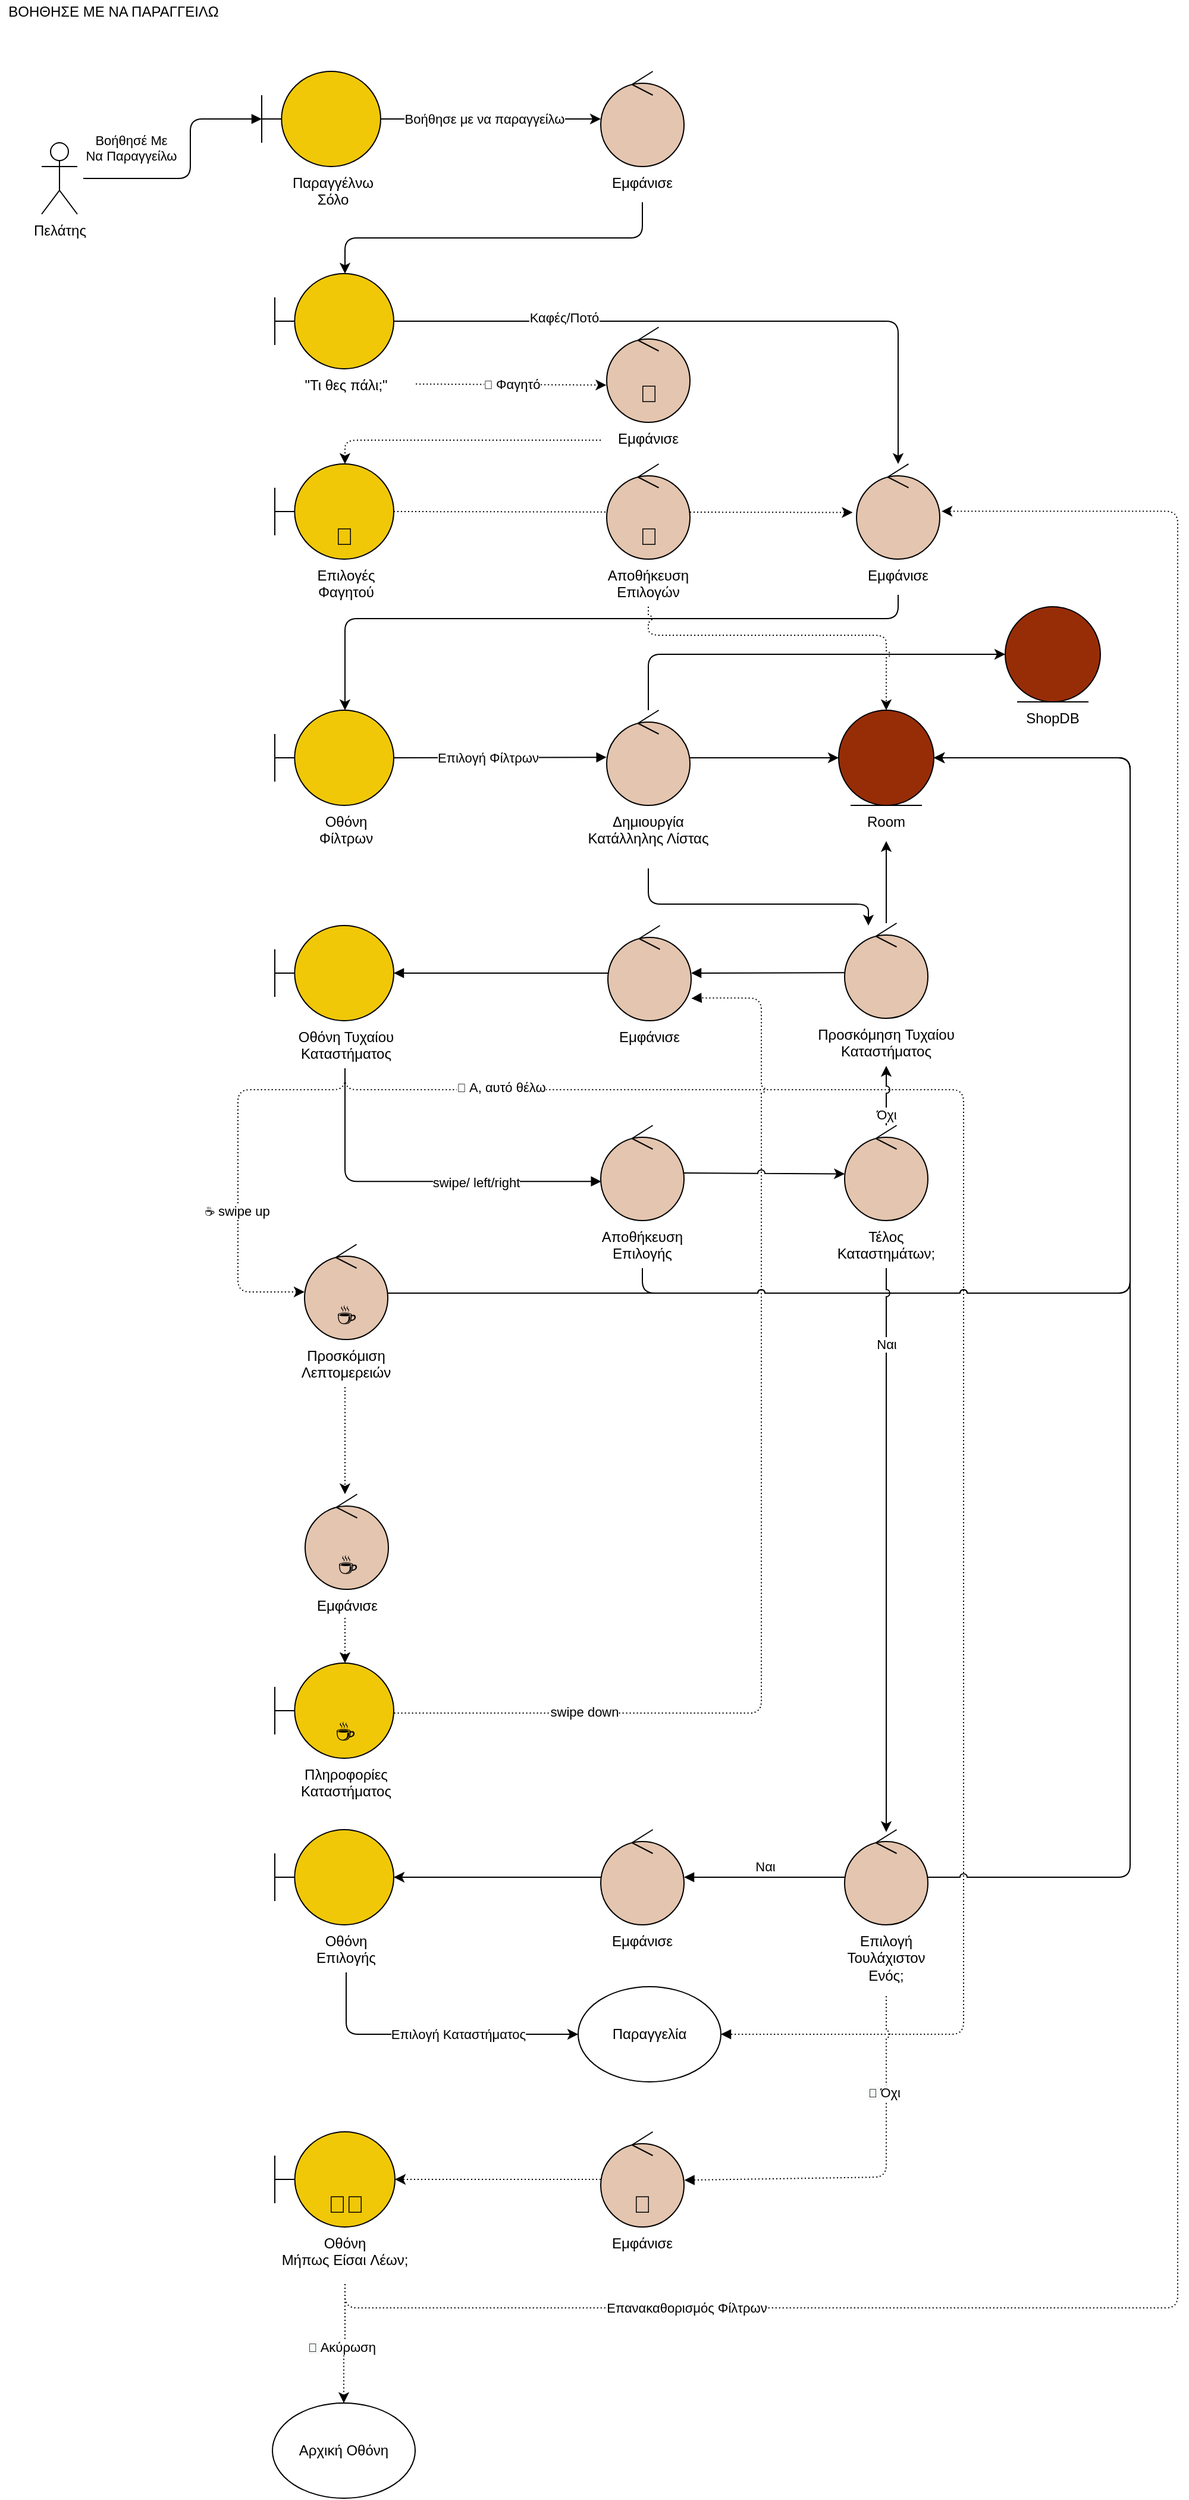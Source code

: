 <mxfile version="18.0.6" type="device"><diagram id="_NEF_zK0TXl3RWh3A6Ux" name="Page-1"><mxGraphModel dx="1175" dy="840" grid="1" gridSize="10" guides="1" tooltips="1" connect="1" arrows="1" fold="1" page="1" pageScale="1" pageWidth="850" pageHeight="1100" math="0" shadow="0"><root><mxCell id="0"/><mxCell id="1" parent="0"/><mxCell id="Lf7wM1ZkM_XLtzdAGIcc-1" style="edgeStyle=orthogonalEdgeStyle;rounded=1;orthogonalLoop=1;jettySize=auto;html=1;fillColor=#0050ef;strokeColor=#000000;jumpStyle=arc;fontColor=#000000;labelBackgroundColor=none;align=center;endArrow=block;endFill=1;dashed=1;dashPattern=1 2;entryX=1;entryY=0.5;entryDx=0;entryDy=0;" parent="1" source="Lf7wM1ZkM_XLtzdAGIcc-70" target="2eH9xFEFp1W0s7unApMl-45" edge="1"><mxGeometry relative="1" as="geometry"><Array as="points"><mxPoint x="330" y="956"/><mxPoint x="850" y="956"/><mxPoint x="850" y="1750"/></Array><mxPoint x="614.893" y="1746.043" as="targetPoint"/></mxGeometry></mxCell><mxCell id="2eH9xFEFp1W0s7unApMl-32" value="&lt;span style=&quot;font-size: 10px;&quot;&gt;🥩&amp;nbsp;&lt;/span&gt;Α, αυτό θέλω" style="edgeLabel;html=1;align=center;verticalAlign=middle;resizable=0;points=[];labelBackgroundColor=default;" parent="Lf7wM1ZkM_XLtzdAGIcc-1" vertex="1" connectable="0"><mxGeometry x="-0.806" y="-2" relative="1" as="geometry"><mxPoint y="-4" as="offset"/></mxGeometry></mxCell><mxCell id="Lf7wM1ZkM_XLtzdAGIcc-2" value="" style="html=1;verticalAlign=bottom;endArrow=block;rounded=1;entryX=1.004;entryY=0.508;entryDx=0;entryDy=0;entryPerimeter=0;fillColor=#fa6800;strokeColor=#000000;jumpStyle=arc;dashed=1;dashPattern=1 2;fontColor=#000000;labelBackgroundColor=none;align=center;" parent="1" source="Lf7wM1ZkM_XLtzdAGIcc-77" target="Lf7wM1ZkM_XLtzdAGIcc-53" edge="1"><mxGeometry x="0.506" width="80" relative="1" as="geometry"><mxPoint x="400" y="1786.0" as="sourcePoint"/><mxPoint x="590" y="1796.0" as="targetPoint"/><Array as="points"><mxPoint x="785" y="1870"/></Array><mxPoint as="offset"/></mxGeometry></mxCell><mxCell id="2eH9xFEFp1W0s7unApMl-65" value="&lt;span style=&quot;font-size: 10px; background-color: rgb(248, 249, 250);&quot;&gt;🍣&amp;nbsp;&lt;/span&gt;Όχι" style="edgeLabel;html=1;align=center;verticalAlign=middle;resizable=0;points=[];" parent="Lf7wM1ZkM_XLtzdAGIcc-2" vertex="1" connectable="0"><mxGeometry x="-0.499" y="-2" relative="1" as="geometry"><mxPoint as="offset"/></mxGeometry></mxCell><mxCell id="Lf7wM1ZkM_XLtzdAGIcc-3" value="Πελάτης" style="shape=umlActor;verticalLabelPosition=bottom;verticalAlign=top;html=1;fontColor=#000000;labelBackgroundColor=none;align=center;" parent="1" vertex="1"><mxGeometry x="75" y="160" width="30" height="60" as="geometry"/></mxCell><mxCell id="Lf7wM1ZkM_XLtzdAGIcc-4" style="edgeStyle=orthogonalEdgeStyle;rounded=1;orthogonalLoop=1;jettySize=auto;html=1;jumpStyle=arc;fontColor=#000000;labelBackgroundColor=none;align=center;" parent="1" source="Lf7wM1ZkM_XLtzdAGIcc-5" target="Lf7wM1ZkM_XLtzdAGIcc-37" edge="1"><mxGeometry relative="1" as="geometry"/></mxCell><mxCell id="Lf7wM1ZkM_XLtzdAGIcc-111" value="Βοήθησε με να παραγγείλω" style="edgeLabel;html=1;align=center;verticalAlign=middle;resizable=0;points=[];" parent="Lf7wM1ZkM_XLtzdAGIcc-4" vertex="1" connectable="0"><mxGeometry x="-0.237" relative="1" as="geometry"><mxPoint x="16" as="offset"/></mxGeometry></mxCell><mxCell id="Lf7wM1ZkM_XLtzdAGIcc-5" value="" style="shape=umlBoundary;whiteSpace=wrap;html=1;fillColor=#F0C808;strokeColor=#000000;fontColor=#000000;labelBackgroundColor=none;align=center;" parent="1" vertex="1"><mxGeometry x="260" y="100" width="100" height="80" as="geometry"/></mxCell><mxCell id="Lf7wM1ZkM_XLtzdAGIcc-6" value="Βοήθησέ Με &lt;br&gt;Να Παραγγείλω" style="html=1;verticalAlign=bottom;endArrow=block;rounded=1;jumpStyle=arc;fontColor=#000000;labelBackgroundColor=none;align=center;" parent="1" target="Lf7wM1ZkM_XLtzdAGIcc-5" edge="1"><mxGeometry x="-0.6" y="10" width="80" relative="1" as="geometry"><mxPoint x="110" y="190" as="sourcePoint"/><mxPoint x="190" y="139.5" as="targetPoint"/><Array as="points"><mxPoint x="200" y="190"/><mxPoint x="200" y="140"/></Array><mxPoint as="offset"/></mxGeometry></mxCell><mxCell id="Lf7wM1ZkM_XLtzdAGIcc-7" style="edgeStyle=orthogonalEdgeStyle;rounded=1;orthogonalLoop=1;jettySize=auto;html=1;jumpStyle=arc;fontColor=#000000;labelBackgroundColor=none;align=center;" parent="1" source="Lf7wM1ZkM_XLtzdAGIcc-9" target="Lf7wM1ZkM_XLtzdAGIcc-34" edge="1"><mxGeometry relative="1" as="geometry"><Array as="points"><mxPoint x="795" y="310"/></Array></mxGeometry></mxCell><mxCell id="2eH9xFEFp1W0s7unApMl-1" value="Καφές/Ποτό" style="edgeLabel;html=1;align=center;verticalAlign=middle;resizable=0;points=[];" parent="Lf7wM1ZkM_XLtzdAGIcc-7" vertex="1" connectable="0"><mxGeometry x="-0.474" y="3" relative="1" as="geometry"><mxPoint as="offset"/></mxGeometry></mxCell><mxCell id="Lf7wM1ZkM_XLtzdAGIcc-8" style="edgeStyle=orthogonalEdgeStyle;rounded=1;orthogonalLoop=1;jettySize=auto;html=1;fillColor=#008a00;strokeColor=#000000;jumpStyle=arc;dashed=1;dashPattern=1 2;fontColor=#000000;labelBackgroundColor=none;align=center;entryX=-0.004;entryY=0.609;entryDx=0;entryDy=0;entryPerimeter=0;exitX=1.005;exitY=0.32;exitDx=0;exitDy=0;exitPerimeter=0;" parent="1" source="Lf7wM1ZkM_XLtzdAGIcc-63" target="Lf7wM1ZkM_XLtzdAGIcc-29" edge="1"><mxGeometry relative="1" as="geometry"><Array as="points"><mxPoint x="420" y="363"/></Array><mxPoint x="420" y="363" as="sourcePoint"/></mxGeometry></mxCell><mxCell id="2eH9xFEFp1W0s7unApMl-4" value="&lt;span style=&quot;font-size: 10px;&quot;&gt;🌮&amp;nbsp;&lt;/span&gt;Φαγητό" style="edgeLabel;html=1;align=center;verticalAlign=middle;resizable=0;points=[];labelBackgroundColor=default;" parent="Lf7wM1ZkM_XLtzdAGIcc-8" vertex="1" connectable="0"><mxGeometry x="-0.171" y="1" relative="1" as="geometry"><mxPoint x="14" y="1" as="offset"/></mxGeometry></mxCell><mxCell id="Lf7wM1ZkM_XLtzdAGIcc-9" value="" style="shape=umlBoundary;whiteSpace=wrap;html=1;fillColor=#F0C808;strokeColor=#000000;fontColor=#000000;labelBackgroundColor=none;align=center;" parent="1" vertex="1"><mxGeometry x="271" y="270" width="100" height="80" as="geometry"/></mxCell><mxCell id="Lf7wM1ZkM_XLtzdAGIcc-12" style="edgeStyle=orthogonalEdgeStyle;rounded=1;orthogonalLoop=1;jettySize=auto;html=1;jumpStyle=arc;fontColor=#000000;labelBackgroundColor=none;align=center;endArrow=block;endFill=1;entryX=-0.002;entryY=0.495;entryDx=0;entryDy=0;entryPerimeter=0;" parent="1" source="Lf7wM1ZkM_XLtzdAGIcc-13" target="2eH9xFEFp1W0s7unApMl-11" edge="1"><mxGeometry relative="1" as="geometry"/></mxCell><mxCell id="2eH9xFEFp1W0s7unApMl-7" value="Επιλογή Φίλτρων" style="edgeLabel;html=1;align=center;verticalAlign=middle;resizable=0;points=[];" parent="Lf7wM1ZkM_XLtzdAGIcc-12" vertex="1" connectable="0"><mxGeometry x="-0.278" relative="1" as="geometry"><mxPoint x="14" as="offset"/></mxGeometry></mxCell><mxCell id="Lf7wM1ZkM_XLtzdAGIcc-13" value="" style="shape=umlBoundary;whiteSpace=wrap;html=1;fillColor=#F0C808;strokeColor=#000000;fontColor=#000000;labelBackgroundColor=none;align=center;" parent="1" vertex="1"><mxGeometry x="271" y="637" width="100" height="80" as="geometry"/></mxCell><mxCell id="Lf7wM1ZkM_XLtzdAGIcc-15" value="" style="edgeStyle=orthogonalEdgeStyle;rounded=1;orthogonalLoop=1;jettySize=auto;html=1;fillColor=#a20025;strokeColor=#000000;jumpStyle=arc;fontColor=#000000;labelBackgroundColor=none;align=center;dashed=1;dashPattern=1 2;" parent="1" source="Lf7wM1ZkM_XLtzdAGIcc-70" target="Lf7wM1ZkM_XLtzdAGIcc-103" edge="1"><mxGeometry relative="1" as="geometry"><Array as="points"><mxPoint x="330" y="956"/><mxPoint x="240" y="956"/><mxPoint x="240" y="1126"/></Array><mxPoint x="321" y="1106" as="targetPoint"/></mxGeometry></mxCell><mxCell id="2eH9xFEFp1W0s7unApMl-33" value="&lt;span style=&quot;font-size: 10px;&quot;&gt;☕️&amp;nbsp;&lt;/span&gt;swipe up" style="edgeLabel;html=1;align=center;verticalAlign=middle;resizable=0;points=[];labelBackgroundColor=default;" parent="Lf7wM1ZkM_XLtzdAGIcc-15" vertex="1" connectable="0"><mxGeometry x="0.254" y="-1" relative="1" as="geometry"><mxPoint as="offset"/></mxGeometry></mxCell><mxCell id="Lf7wM1ZkM_XLtzdAGIcc-16" style="edgeStyle=orthogonalEdgeStyle;rounded=1;orthogonalLoop=1;jettySize=auto;html=1;jumpStyle=arc;fontColor=#000000;labelBackgroundColor=none;align=center;endArrow=block;endFill=1;entryX=0.005;entryY=0.589;entryDx=0;entryDy=0;entryPerimeter=0;" parent="1" source="Lf7wM1ZkM_XLtzdAGIcc-70" target="2eH9xFEFp1W0s7unApMl-25" edge="1"><mxGeometry relative="1" as="geometry"><mxPoint x="536.0" y="1032.97" as="targetPoint"/><Array as="points"><mxPoint x="330" y="1033"/></Array></mxGeometry></mxCell><mxCell id="2eH9xFEFp1W0s7unApMl-23" value="swipe/ left/right" style="edgeLabel;html=1;align=center;verticalAlign=middle;resizable=0;points=[];" parent="Lf7wM1ZkM_XLtzdAGIcc-16" vertex="1" connectable="0"><mxGeometry x="-0.378" y="-1" relative="1" as="geometry"><mxPoint x="108" as="offset"/></mxGeometry></mxCell><mxCell id="Lf7wM1ZkM_XLtzdAGIcc-17" value="" style="shape=umlBoundary;whiteSpace=wrap;html=1;fillColor=#F0C808;strokeColor=#000000;fontColor=#000000;labelBackgroundColor=none;align=center;" parent="1" vertex="1"><mxGeometry x="271" y="818" width="100" height="80" as="geometry"/></mxCell><mxCell id="Lf7wM1ZkM_XLtzdAGIcc-18" style="edgeStyle=orthogonalEdgeStyle;rounded=1;orthogonalLoop=1;jettySize=auto;html=1;jumpStyle=arc;fontColor=#000000;labelBackgroundColor=none;align=center;endArrow=block;endFill=1;" parent="1" source="Lf7wM1ZkM_XLtzdAGIcc-19" target="Lf7wM1ZkM_XLtzdAGIcc-17" edge="1"><mxGeometry relative="1" as="geometry"/></mxCell><mxCell id="Lf7wM1ZkM_XLtzdAGIcc-20" style="edgeStyle=orthogonalEdgeStyle;rounded=1;orthogonalLoop=1;jettySize=auto;html=1;jumpStyle=arc;fontColor=#000000;labelBackgroundColor=none;align=center;exitX=-0.003;exitY=0.521;exitDx=0;exitDy=0;endArrow=block;endFill=1;exitPerimeter=0;" parent="1" source="Lf7wM1ZkM_XLtzdAGIcc-22" target="Lf7wM1ZkM_XLtzdAGIcc-19" edge="1"><mxGeometry relative="1" as="geometry"/></mxCell><mxCell id="2eH9xFEFp1W0s7unApMl-2" style="edgeStyle=orthogonalEdgeStyle;rounded=0;orthogonalLoop=1;jettySize=auto;html=1;entryX=0.5;entryY=1;entryDx=0;entryDy=0;" parent="1" source="Lf7wM1ZkM_XLtzdAGIcc-22" target="2eH9xFEFp1W0s7unApMl-18" edge="1"><mxGeometry relative="1" as="geometry"/></mxCell><mxCell id="Lf7wM1ZkM_XLtzdAGIcc-25" style="edgeStyle=orthogonalEdgeStyle;rounded=1;orthogonalLoop=1;jettySize=auto;html=1;fillColor=#a20025;strokeColor=#000000;jumpStyle=arc;fontColor=#000000;labelBackgroundColor=none;align=center;exitX=1.003;exitY=0.525;exitDx=0;exitDy=0;exitPerimeter=0;endArrow=block;endFill=1;dashed=1;dashPattern=1 2;entryX=1.003;entryY=0.766;entryDx=0;entryDy=0;entryPerimeter=0;" parent="1" source="Lf7wM1ZkM_XLtzdAGIcc-26" target="Lf7wM1ZkM_XLtzdAGIcc-19" edge="1"><mxGeometry relative="1" as="geometry"><mxPoint x="620" y="724" as="targetPoint"/><Array as="points"><mxPoint x="680" y="1480"/><mxPoint x="680" y="879"/><mxPoint x="626" y="879"/></Array></mxGeometry></mxCell><mxCell id="2eH9xFEFp1W0s7unApMl-42" value="swipe down" style="edgeLabel;html=1;align=center;verticalAlign=middle;resizable=0;points=[];" parent="Lf7wM1ZkM_XLtzdAGIcc-25" vertex="1" connectable="0"><mxGeometry x="-0.672" y="-2" relative="1" as="geometry"><mxPoint y="-3" as="offset"/></mxGeometry></mxCell><mxCell id="Lf7wM1ZkM_XLtzdAGIcc-26" value="" style="shape=umlBoundary;whiteSpace=wrap;html=1;fillColor=#F0C808;fontColor=#000000;strokeColor=#000000;labelBackgroundColor=none;align=center;" parent="1" vertex="1"><mxGeometry x="271" y="1438.0" width="100" height="80" as="geometry"/></mxCell><mxCell id="Lf7wM1ZkM_XLtzdAGIcc-28" style="edgeStyle=orthogonalEdgeStyle;rounded=1;orthogonalLoop=1;jettySize=auto;html=1;fillColor=#008a00;strokeColor=#000000;jumpStyle=arc;fontColor=#000000;labelBackgroundColor=none;align=center;exitX=0;exitY=0.5;exitDx=0;exitDy=0;dashed=1;dashPattern=1 2;" parent="1" source="Lf7wM1ZkM_XLtzdAGIcc-64" target="Lf7wM1ZkM_XLtzdAGIcc-31" edge="1"><mxGeometry relative="1" as="geometry"><Array as="points"><mxPoint x="330" y="410"/></Array></mxGeometry></mxCell><mxCell id="Lf7wM1ZkM_XLtzdAGIcc-30" style="edgeStyle=orthogonalEdgeStyle;rounded=1;orthogonalLoop=1;jettySize=auto;html=1;fillColor=#008a00;strokeColor=#000000;jumpStyle=arc;fontColor=#000000;labelBackgroundColor=none;align=center;dashed=1;dashPattern=1 2;entryX=-0.046;entryY=0.51;entryDx=0;entryDy=0;entryPerimeter=0;" parent="1" source="Lf7wM1ZkM_XLtzdAGIcc-31" target="Lf7wM1ZkM_XLtzdAGIcc-34" edge="1"><mxGeometry relative="1" as="geometry"><mxPoint x="560" y="470" as="targetPoint"/></mxGeometry></mxCell><mxCell id="Lf7wM1ZkM_XLtzdAGIcc-31" value="" style="shape=umlBoundary;whiteSpace=wrap;html=1;fillColor=#F0C808;fontColor=#000000;strokeColor=#000000;labelBackgroundColor=none;align=center;" parent="1" vertex="1"><mxGeometry x="271" y="430" width="100" height="80" as="geometry"/></mxCell><mxCell id="Lf7wM1ZkM_XLtzdAGIcc-33" style="edgeStyle=orthogonalEdgeStyle;rounded=1;orthogonalLoop=1;jettySize=auto;html=1;jumpStyle=arc;fontColor=#000000;labelBackgroundColor=none;align=center;exitX=0.5;exitY=1;exitDx=0;exitDy=0;" parent="1" source="Lf7wM1ZkM_XLtzdAGIcc-66" target="Lf7wM1ZkM_XLtzdAGIcc-13" edge="1"><mxGeometry relative="1" as="geometry"><Array as="points"><mxPoint x="795" y="560"/><mxPoint x="330" y="560"/></Array><mxPoint x="800" y="587" as="sourcePoint"/></mxGeometry></mxCell><mxCell id="Lf7wM1ZkM_XLtzdAGIcc-36" style="edgeStyle=orthogonalEdgeStyle;rounded=1;orthogonalLoop=1;jettySize=auto;html=1;jumpStyle=arc;fontColor=#000000;labelBackgroundColor=none;align=center;exitX=0.5;exitY=1;exitDx=0;exitDy=0;" parent="1" source="Lf7wM1ZkM_XLtzdAGIcc-61" target="Lf7wM1ZkM_XLtzdAGIcc-9" edge="1"><mxGeometry relative="1" as="geometry"><mxPoint x="450" y="280" as="targetPoint"/><Array as="points"><mxPoint x="580" y="240"/><mxPoint x="330" y="240"/></Array><mxPoint x="465" y="210" as="sourcePoint"/></mxGeometry></mxCell><mxCell id="Lf7wM1ZkM_XLtzdAGIcc-39" value="" style="edgeStyle=orthogonalEdgeStyle;rounded=1;orthogonalLoop=1;jettySize=auto;html=1;fillColor=#a20025;strokeColor=#000000;jumpStyle=arc;fontColor=#000000;labelBackgroundColor=none;align=center;dashed=1;dashPattern=1 2;" parent="1" source="Lf7wM1ZkM_XLtzdAGIcc-73" target="Lf7wM1ZkM_XLtzdAGIcc-26" edge="1"><mxGeometry relative="1" as="geometry"><Array as="points"><mxPoint x="330" y="1406"/><mxPoint x="330" y="1406"/></Array><mxPoint x="321.5" y="1406.0" as="sourcePoint"/></mxGeometry></mxCell><mxCell id="Lf7wM1ZkM_XLtzdAGIcc-40" value="" style="ellipse;shape=umlControl;whiteSpace=wrap;html=1;fillColor=#E4C5AF;fontColor=#000000;strokeColor=#000000;labelBackgroundColor=none;align=center;" parent="1" vertex="1"><mxGeometry x="296.5" y="1296.0" width="70" height="80" as="geometry"/></mxCell><mxCell id="Lf7wM1ZkM_XLtzdAGIcc-42" value="ΒΟΗΘΗΣΕ ΜΕ ΝΑ ΠΑΡΑΓΓΕΙΛΩ" style="text;html=1;align=center;verticalAlign=middle;resizable=0;points=[];autosize=1;strokeColor=none;fillColor=none;fontColor=#000000;labelBackgroundColor=none;" parent="1" vertex="1"><mxGeometry x="40" y="40" width="190" height="20" as="geometry"/></mxCell><mxCell id="Lf7wM1ZkM_XLtzdAGIcc-44" style="edgeStyle=orthogonalEdgeStyle;rounded=1;orthogonalLoop=1;jettySize=auto;html=1;jumpStyle=arc;fontColor=#000000;labelBackgroundColor=none;align=center;" parent="1" source="Lf7wM1ZkM_XLtzdAGIcc-45" target="Lf7wM1ZkM_XLtzdAGIcc-47" edge="1"><mxGeometry relative="1" as="geometry"/></mxCell><mxCell id="Lf7wM1ZkM_XLtzdAGIcc-45" value="" style="ellipse;shape=umlControl;whiteSpace=wrap;html=1;fillColor=#E4C5AF;fontColor=#000000;labelBackgroundColor=none;align=center;" parent="1" vertex="1"><mxGeometry x="545" y="1578.0" width="70" height="80" as="geometry"/></mxCell><mxCell id="Lf7wM1ZkM_XLtzdAGIcc-46" style="edgeStyle=orthogonalEdgeStyle;rounded=1;orthogonalLoop=1;jettySize=auto;html=1;jumpStyle=arc;fontColor=#000000;labelBackgroundColor=none;align=center;exitX=0.5;exitY=1;exitDx=0;exitDy=0;entryX=0;entryY=0.5;entryDx=0;entryDy=0;" parent="1" source="Lf7wM1ZkM_XLtzdAGIcc-75" target="2eH9xFEFp1W0s7unApMl-45" edge="1"><mxGeometry relative="1" as="geometry"><Array as="points"><mxPoint x="331" y="1750"/></Array><mxPoint x="545.011" y="1743.957" as="targetPoint"/></mxGeometry></mxCell><mxCell id="2eH9xFEFp1W0s7unApMl-44" value="Επιλογή Καταστήματος" style="edgeLabel;html=1;align=center;verticalAlign=middle;resizable=0;points=[];" parent="Lf7wM1ZkM_XLtzdAGIcc-46" vertex="1" connectable="0"><mxGeometry x="-0.329" y="-1" relative="1" as="geometry"><mxPoint x="63" y="-1" as="offset"/></mxGeometry></mxCell><mxCell id="Lf7wM1ZkM_XLtzdAGIcc-47" value="" style="shape=umlBoundary;whiteSpace=wrap;html=1;fillColor=#F0C808;strokeColor=#000000;fontColor=#000000;labelBackgroundColor=none;align=center;" parent="1" vertex="1"><mxGeometry x="271" y="1578.0" width="100" height="80" as="geometry"/></mxCell><mxCell id="Lf7wM1ZkM_XLtzdAGIcc-50" value="Ναι" style="html=1;verticalAlign=bottom;endArrow=block;rounded=1;jumpStyle=arc;fontColor=#000000;labelBackgroundColor=none;align=center;" parent="1" source="Lf7wM1ZkM_XLtzdAGIcc-48" target="Lf7wM1ZkM_XLtzdAGIcc-45" edge="1"><mxGeometry width="80" relative="1" as="geometry"><mxPoint x="470" y="1566.0" as="sourcePoint"/><mxPoint x="550" y="1566.0" as="targetPoint"/></mxGeometry></mxCell><mxCell id="Lf7wM1ZkM_XLtzdAGIcc-52" style="edgeStyle=orthogonalEdgeStyle;rounded=1;orthogonalLoop=1;jettySize=auto;html=1;fillColor=#fa6800;strokeColor=#000000;jumpStyle=arc;fontColor=#000000;labelBackgroundColor=none;align=center;dashed=1;dashPattern=1 2;" parent="1" source="Lf7wM1ZkM_XLtzdAGIcc-53" target="Lf7wM1ZkM_XLtzdAGIcc-55" edge="1"><mxGeometry relative="1" as="geometry"/></mxCell><mxCell id="Lf7wM1ZkM_XLtzdAGIcc-54" style="edgeStyle=orthogonalEdgeStyle;rounded=1;orthogonalLoop=1;jettySize=auto;html=1;fillColor=#fa6800;strokeColor=#000000;jumpStyle=arc;fontColor=#000000;labelBackgroundColor=none;align=center;entryX=1.022;entryY=0.497;entryDx=0;entryDy=0;entryPerimeter=0;dashed=1;dashPattern=1 2;exitX=0.5;exitY=1;exitDx=0;exitDy=0;" parent="1" source="Lf7wM1ZkM_XLtzdAGIcc-81" target="Lf7wM1ZkM_XLtzdAGIcc-34" edge="1"><mxGeometry relative="1" as="geometry"><Array as="points"><mxPoint x="330" y="1980"/><mxPoint x="1030" y="1980"/><mxPoint x="1030" y="470"/></Array><mxPoint x="640" y="490" as="targetPoint"/></mxGeometry></mxCell><mxCell id="2eH9xFEFp1W0s7unApMl-68" value="Επανακαθορισμός Φίλτρων" style="edgeLabel;html=1;align=center;verticalAlign=middle;resizable=0;points=[];" parent="Lf7wM1ZkM_XLtzdAGIcc-54" vertex="1" connectable="0"><mxGeometry x="-0.747" relative="1" as="geometry"><mxPoint as="offset"/></mxGeometry></mxCell><mxCell id="Lf7wM1ZkM_XLtzdAGIcc-55" value="" style="shape=umlBoundary;whiteSpace=wrap;html=1;direction=east;fillColor=#F0C808;fontColor=#000000;strokeColor=#000000;labelBackgroundColor=none;align=center;" parent="1" vertex="1"><mxGeometry x="271" y="1832.0" width="101" height="80" as="geometry"/></mxCell><mxCell id="Lf7wM1ZkM_XLtzdAGIcc-62" value="&lt;span style=&quot;font-family: helvetica; font-size: 12px; font-style: normal; font-weight: 400; letter-spacing: normal; text-indent: 0px; text-transform: none; word-spacing: 0px; display: inline; float: none;&quot;&gt;Παραγγέλνω&lt;/span&gt;&lt;br style=&quot;font-family: helvetica; font-size: 12px; font-style: normal; font-weight: 400; letter-spacing: normal; text-indent: 0px; text-transform: none; word-spacing: 0px;&quot;&gt;&lt;span style=&quot;font-family: helvetica; font-size: 12px; font-style: normal; font-weight: 400; letter-spacing: normal; text-indent: 0px; text-transform: none; word-spacing: 0px; display: inline; float: none;&quot;&gt;Σόλο&lt;/span&gt;" style="text;whiteSpace=wrap;html=1;fontColor=#000000;labelBackgroundColor=none;align=center;" parent="1" vertex="1"><mxGeometry x="250" y="180" width="140" height="40" as="geometry"/></mxCell><mxCell id="Lf7wM1ZkM_XLtzdAGIcc-63" value="&lt;font face=&quot;helvetica&quot;&gt;&quot;Τι θες πάλι;&quot;&lt;/font&gt;" style="text;whiteSpace=wrap;html=1;fontColor=#000000;labelBackgroundColor=none;align=center;" parent="1" vertex="1"><mxGeometry x="273" y="350" width="116" height="40" as="geometry"/></mxCell><mxCell id="Lf7wM1ZkM_XLtzdAGIcc-65" value="&lt;span style=&quot;font-family: &amp;quot;helvetica&amp;quot; ; font-size: 12px ; font-style: normal ; font-weight: 400 ; letter-spacing: normal ; text-indent: 0px ; text-transform: none ; word-spacing: 0px ; display: inline ; float: none&quot;&gt;Επιλογές&lt;/span&gt;&lt;br style=&quot;font-family: &amp;quot;helvetica&amp;quot; ; font-size: 12px ; font-style: normal ; font-weight: 400 ; letter-spacing: normal ; text-indent: 0px ; text-transform: none ; word-spacing: 0px&quot;&gt;&lt;span style=&quot;font-family: &amp;quot;helvetica&amp;quot; ; font-size: 12px ; font-style: normal ; font-weight: 400 ; letter-spacing: normal ; text-indent: 0px ; text-transform: none ; word-spacing: 0px ; display: inline ; float: none&quot;&gt;Φαγητού&lt;/span&gt;" style="text;whiteSpace=wrap;html=1;fontColor=#000000;labelBackgroundColor=none;align=center;" parent="1" vertex="1"><mxGeometry x="291" y="510" width="80" height="40" as="geometry"/></mxCell><mxCell id="Lf7wM1ZkM_XLtzdAGIcc-67" value="&lt;meta charset=&quot;utf-8&quot;&gt;&lt;span style=&quot;color: rgb(0, 0, 0); font-family: helvetica; font-size: 12px; font-style: normal; font-weight: 400; letter-spacing: normal; text-indent: 0px; text-transform: none; word-spacing: 0px; display: inline; float: none;&quot;&gt;Οθόνη&lt;/span&gt;&lt;br style=&quot;color: rgb(0, 0, 0); font-family: helvetica; font-size: 12px; font-style: normal; font-weight: 400; letter-spacing: normal; text-indent: 0px; text-transform: none; word-spacing: 0px;&quot;&gt;&lt;span style=&quot;color: rgb(0, 0, 0); font-family: helvetica; font-size: 12px; font-style: normal; font-weight: 400; letter-spacing: normal; text-indent: 0px; text-transform: none; word-spacing: 0px; display: inline; float: none;&quot;&gt;Φίλτρων&lt;/span&gt;" style="text;whiteSpace=wrap;html=1;fontColor=#000000;align=center;labelBackgroundColor=none;" parent="1" vertex="1"><mxGeometry x="296" y="717" width="70" height="40" as="geometry"/></mxCell><mxCell id="Lf7wM1ZkM_XLtzdAGIcc-70" value="&lt;meta charset=&quot;utf-8&quot;&gt;&lt;span style=&quot;color: rgb(0, 0, 0); font-family: helvetica; font-size: 12px; font-style: normal; font-weight: 400; letter-spacing: normal; text-indent: 0px; text-transform: none; word-spacing: 0px; display: inline; float: none;&quot;&gt;Οθόνη Τυχαίου&lt;/span&gt;&lt;br style=&quot;color: rgb(0, 0, 0); font-family: helvetica; font-size: 12px; font-style: normal; font-weight: 400; letter-spacing: normal; text-indent: 0px; text-transform: none; word-spacing: 0px;&quot;&gt;&lt;span style=&quot;color: rgb(0, 0, 0); font-family: helvetica; font-size: 12px; font-style: normal; font-weight: 400; letter-spacing: normal; text-indent: 0px; text-transform: none; word-spacing: 0px; display: inline; float: none;&quot;&gt;Καταστήματος&lt;/span&gt;" style="text;whiteSpace=wrap;html=1;fontColor=#000000;align=center;labelBackgroundColor=none;" parent="1" vertex="1"><mxGeometry x="276" y="898" width="110" height="40" as="geometry"/></mxCell><mxCell id="Lf7wM1ZkM_XLtzdAGIcc-73" value="&lt;meta charset=&quot;utf-8&quot;&gt;&lt;span style=&quot;color: rgb(0, 0, 0); font-family: helvetica; font-size: 12px; font-style: normal; font-weight: 400; letter-spacing: normal; text-indent: 0px; text-transform: none; word-spacing: 0px; display: inline; float: none;&quot;&gt;Εμφάνισε&lt;/span&gt;" style="text;whiteSpace=wrap;html=1;fontColor=#000000;align=center;labelBackgroundColor=none;" parent="1" vertex="1"><mxGeometry x="291.5" y="1376" width="80" height="24" as="geometry"/></mxCell><mxCell id="Lf7wM1ZkM_XLtzdAGIcc-74" value="&lt;meta charset=&quot;utf-8&quot;&gt;&lt;span style=&quot;color: rgb(0, 0, 0); font-family: helvetica; font-size: 12px; font-style: normal; font-weight: 400; letter-spacing: normal; text-indent: 0px; text-transform: none; word-spacing: 0px; display: inline; float: none;&quot;&gt;Πληροφορίες&lt;/span&gt;&lt;br style=&quot;color: rgb(0, 0, 0); font-family: helvetica; font-size: 12px; font-style: normal; font-weight: 400; letter-spacing: normal; text-indent: 0px; text-transform: none; word-spacing: 0px;&quot;&gt;&lt;span style=&quot;color: rgb(0, 0, 0); font-family: helvetica; font-size: 12px; font-style: normal; font-weight: 400; letter-spacing: normal; text-indent: 0px; text-transform: none; word-spacing: 0px; display: inline; float: none;&quot;&gt;Καταστήματος&lt;/span&gt;" style="text;whiteSpace=wrap;html=1;fontColor=#000000;align=center;labelBackgroundColor=none;" parent="1" vertex="1"><mxGeometry x="276" y="1518.0" width="110" height="40" as="geometry"/></mxCell><mxCell id="Lf7wM1ZkM_XLtzdAGIcc-75" value="&lt;meta charset=&quot;utf-8&quot;&gt;&lt;span style=&quot;color: rgb(0, 0, 0); font-family: helvetica; font-size: 12px; font-style: normal; font-weight: 400; letter-spacing: normal; text-indent: 0px; text-transform: none; word-spacing: 0px; display: inline; float: none;&quot;&gt;Οθόνη&lt;/span&gt;&lt;br style=&quot;color: rgb(0, 0, 0); font-family: helvetica; font-size: 12px; font-style: normal; font-weight: 400; letter-spacing: normal; text-indent: 0px; text-transform: none; word-spacing: 0px;&quot;&gt;&lt;span style=&quot;color: rgb(0, 0, 0); font-family: helvetica; font-size: 12px; font-style: normal; font-weight: 400; letter-spacing: normal; text-indent: 0px; text-transform: none; word-spacing: 0px; display: inline; float: none;&quot;&gt;Επιλογής&lt;/span&gt;" style="text;whiteSpace=wrap;html=1;fontColor=#000000;align=center;labelBackgroundColor=none;" parent="1" vertex="1"><mxGeometry x="291" y="1658.0" width="80" height="40" as="geometry"/></mxCell><mxCell id="Lf7wM1ZkM_XLtzdAGIcc-76" value="&lt;meta charset=&quot;utf-8&quot;&gt;&lt;span style=&quot;color: rgb(0, 0, 0); font-family: helvetica; font-size: 12px; font-style: normal; font-weight: 400; letter-spacing: normal; text-indent: 0px; text-transform: none; word-spacing: 0px; display: inline; float: none;&quot;&gt;Εμφάνισε&lt;/span&gt;" style="text;whiteSpace=wrap;html=1;fontColor=#000000;align=center;labelBackgroundColor=none;" parent="1" vertex="1"><mxGeometry x="540" y="1658.0" width="80" height="30" as="geometry"/></mxCell><mxCell id="Lf7wM1ZkM_XLtzdAGIcc-80" style="edgeStyle=orthogonalEdgeStyle;rounded=1;orthogonalLoop=1;jettySize=auto;html=1;dashed=1;dashPattern=1 2;entryX=0.5;entryY=0;entryDx=0;entryDy=0;" parent="1" source="Lf7wM1ZkM_XLtzdAGIcc-81" target="2eH9xFEFp1W0s7unApMl-66" edge="1"><mxGeometry relative="1" as="geometry"><mxPoint x="329" y="2032" as="targetPoint"/></mxGeometry></mxCell><mxCell id="2eH9xFEFp1W0s7unApMl-67" value="&lt;span style=&quot;font-size: 10px; background-color: rgb(248, 249, 250);&quot;&gt;🥞&amp;nbsp;&lt;/span&gt;Ακύρωση" style="edgeLabel;html=1;align=center;verticalAlign=middle;resizable=0;points=[];" parent="Lf7wM1ZkM_XLtzdAGIcc-80" vertex="1" connectable="0"><mxGeometry x="0.06" y="-2" relative="1" as="geometry"><mxPoint as="offset"/></mxGeometry></mxCell><mxCell id="Lf7wM1ZkM_XLtzdAGIcc-81" value="&lt;span style=&quot;color: rgb(0, 0, 0); font-family: helvetica; font-size: 12px; font-style: normal; font-weight: 400; letter-spacing: normal; text-indent: 0px; text-transform: none; word-spacing: 0px; display: inline; float: none;&quot;&gt;Οθόνη&lt;/span&gt;&lt;br style=&quot;color: rgb(0, 0, 0); font-family: helvetica; font-size: 12px; font-style: normal; font-weight: 400; letter-spacing: normal; text-indent: 0px; text-transform: none; word-spacing: 0px;&quot;&gt;&lt;span style=&quot;color: rgb(0, 0, 0); font-family: helvetica; font-size: 12px; font-style: normal; font-weight: 400; letter-spacing: normal; text-indent: 0px; text-transform: none; word-spacing: 0px; display: inline; float: none;&quot;&gt;Μήπως&amp;nbsp;&lt;/span&gt;&lt;span style=&quot;color: rgb(0, 0, 0); font-family: helvetica; font-size: 12px; font-style: normal; font-weight: 400; letter-spacing: normal; text-indent: 0px; text-transform: none; word-spacing: 0px; display: inline; float: none;&quot;&gt;Είσαι&amp;nbsp;&lt;/span&gt;&lt;span style=&quot;color: rgb(0, 0, 0); font-family: helvetica; font-size: 12px; font-style: normal; font-weight: 400; letter-spacing: normal; text-indent: 0px; text-transform: none; word-spacing: 0px; display: inline; float: none;&quot;&gt;Λέων;&lt;/span&gt;" style="text;whiteSpace=wrap;html=1;fontColor=#000000;align=center;labelBackgroundColor=none;" parent="1" vertex="1"><mxGeometry x="270" y="1912" width="120" height="48" as="geometry"/></mxCell><mxCell id="Lf7wM1ZkM_XLtzdAGIcc-103" value="" style="ellipse;shape=umlControl;whiteSpace=wrap;html=1;fillColor=#E4C5AF;fontColor=#000000;strokeColor=#000000;labelBackgroundColor=none;align=center;" parent="1" vertex="1"><mxGeometry x="296" y="1086.0" width="70" height="80" as="geometry"/></mxCell><mxCell id="Lf7wM1ZkM_XLtzdAGIcc-104" style="edgeStyle=orthogonalEdgeStyle;rounded=1;orthogonalLoop=1;jettySize=auto;html=1;dashed=1;dashPattern=1 2;" parent="1" source="Lf7wM1ZkM_XLtzdAGIcc-105" target="Lf7wM1ZkM_XLtzdAGIcc-40" edge="1"><mxGeometry relative="1" as="geometry"><Array as="points"><mxPoint x="330" y="1220"/><mxPoint x="330" y="1220"/></Array></mxGeometry></mxCell><mxCell id="Lf7wM1ZkM_XLtzdAGIcc-105" value="&lt;font face=&quot;helvetica&quot;&gt;Προσκόμιση&lt;br&gt;Λεπτομερειών&lt;br&gt;&lt;br&gt;&lt;/font&gt;" style="text;whiteSpace=wrap;html=1;fontColor=#000000;align=center;labelBackgroundColor=none;" parent="1" vertex="1"><mxGeometry x="291" y="1166" width="80" height="40" as="geometry"/></mxCell><mxCell id="Lf7wM1ZkM_XLtzdAGIcc-110" value="" style="group" parent="1" vertex="1" connectable="0"><mxGeometry x="540" y="100" width="80" height="110" as="geometry"/></mxCell><mxCell id="Lf7wM1ZkM_XLtzdAGIcc-37" value="" style="ellipse;shape=umlControl;whiteSpace=wrap;html=1;fillColor=#E4C5AF;fontColor=#000000;labelBackgroundColor=none;align=center;" parent="Lf7wM1ZkM_XLtzdAGIcc-110" vertex="1"><mxGeometry x="5" width="70" height="80" as="geometry"/></mxCell><mxCell id="Lf7wM1ZkM_XLtzdAGIcc-61" value="&lt;meta charset=&quot;utf-8&quot;&gt;&lt;span style=&quot;font-family: helvetica; font-size: 12px; font-style: normal; font-weight: 400; letter-spacing: normal; text-indent: 0px; text-transform: none; word-spacing: 0px; display: inline; float: none;&quot;&gt;Εμφάνισε&lt;/span&gt;" style="text;whiteSpace=wrap;html=1;fontColor=#000000;labelBackgroundColor=none;align=center;" parent="Lf7wM1ZkM_XLtzdAGIcc-110" vertex="1"><mxGeometry y="80" width="80" height="30" as="geometry"/></mxCell><mxCell id="Lf7wM1ZkM_XLtzdAGIcc-112" value="" style="group" parent="1" vertex="1" connectable="0"><mxGeometry x="760" y="430" width="80" height="110" as="geometry"/></mxCell><mxCell id="Lf7wM1ZkM_XLtzdAGIcc-34" value="" style="ellipse;shape=umlControl;whiteSpace=wrap;html=1;fillColor=#E4C5AF;fontColor=#000000;labelBackgroundColor=none;align=center;" parent="Lf7wM1ZkM_XLtzdAGIcc-112" vertex="1"><mxGeometry width="70" height="80" as="geometry"/></mxCell><mxCell id="Lf7wM1ZkM_XLtzdAGIcc-66" value="&lt;meta charset=&quot;utf-8&quot;&gt;&lt;span style=&quot;font-family: helvetica; font-size: 12px; font-style: normal; font-weight: 400; letter-spacing: normal; text-indent: 0px; text-transform: none; word-spacing: 0px; display: inline; float: none;&quot;&gt;Εμφάνισε&lt;/span&gt;" style="text;whiteSpace=wrap;html=1;fontColor=#000000;labelBackgroundColor=none;align=center;" parent="Lf7wM1ZkM_XLtzdAGIcc-112" vertex="1"><mxGeometry x="-5" y="80" width="80" height="30" as="geometry"/></mxCell><mxCell id="Lf7wM1ZkM_XLtzdAGIcc-113" value="" style="group" parent="1" vertex="1" connectable="0"><mxGeometry x="545" y="315" width="80" height="110" as="geometry"/></mxCell><mxCell id="Lf7wM1ZkM_XLtzdAGIcc-29" value="" style="ellipse;shape=umlControl;whiteSpace=wrap;html=1;fillColor=#E4C5AF;fontColor=#000000;strokeColor=#000000;labelBackgroundColor=none;align=center;" parent="Lf7wM1ZkM_XLtzdAGIcc-113" vertex="1"><mxGeometry x="5" width="70" height="80" as="geometry"/></mxCell><mxCell id="Lf7wM1ZkM_XLtzdAGIcc-64" value="&lt;meta charset=&quot;utf-8&quot;&gt;&lt;span style=&quot;font-family: helvetica; font-size: 12px; font-style: normal; font-weight: 400; letter-spacing: normal; text-indent: 0px; text-transform: none; word-spacing: 0px; display: inline; float: none;&quot;&gt;Εμφάνισε&lt;/span&gt;" style="text;whiteSpace=wrap;html=1;fontColor=#000000;labelBackgroundColor=none;align=center;" parent="Lf7wM1ZkM_XLtzdAGIcc-113" vertex="1"><mxGeometry y="80" width="80" height="30" as="geometry"/></mxCell><mxCell id="2eH9xFEFp1W0s7unApMl-71" value="&lt;font style=&quot;font-size: 20px;&quot;&gt;🌮&lt;/font&gt;" style="text;html=1;align=center;verticalAlign=middle;resizable=0;points=[];autosize=1;strokeColor=none;fillColor=none;fontSize=20;" parent="Lf7wM1ZkM_XLtzdAGIcc-113" vertex="1"><mxGeometry x="20" y="40" width="40" height="30" as="geometry"/></mxCell><mxCell id="2eH9xFEFp1W0s7unApMl-6" value="" style="group" parent="1" vertex="1" connectable="0"><mxGeometry x="870" y="550" width="110" height="120" as="geometry"/></mxCell><mxCell id="Lf7wM1ZkM_XLtzdAGIcc-23" value="" style="ellipse;shape=umlEntity;whiteSpace=wrap;html=1;fontColor=#000000;labelBackgroundColor=none;align=center;fillColor=#972D07;" parent="2eH9xFEFp1W0s7unApMl-6" vertex="1"><mxGeometry x="15" width="80" height="80" as="geometry"/></mxCell><mxCell id="Lf7wM1ZkM_XLtzdAGIcc-69" value="&lt;font face=&quot;helvetica&quot;&gt;ShopDB&lt;/font&gt;" style="text;whiteSpace=wrap;html=1;fontColor=#000000;align=center;labelBackgroundColor=none;" parent="2eH9xFEFp1W0s7unApMl-6" vertex="1"><mxGeometry y="80" width="110" height="30" as="geometry"/></mxCell><mxCell id="2eH9xFEFp1W0s7unApMl-8" value="" style="group" parent="1" vertex="1" connectable="0"><mxGeometry x="730" y="816" width="110" height="120" as="geometry"/></mxCell><mxCell id="Lf7wM1ZkM_XLtzdAGIcc-22" value="" style="ellipse;shape=umlControl;whiteSpace=wrap;html=1;fillColor=#E4C5AF;fontColor=#000000;labelBackgroundColor=none;align=center;" parent="2eH9xFEFp1W0s7unApMl-8" vertex="1"><mxGeometry x="20" width="70" height="80" as="geometry"/></mxCell><mxCell id="Lf7wM1ZkM_XLtzdAGIcc-68" value="&lt;span style=&quot;color: rgb(0, 0, 0); font-family: helvetica; font-size: 12px; font-style: normal; font-weight: 400; letter-spacing: normal; text-indent: 0px; text-transform: none; word-spacing: 0px; display: inline; float: none;&quot;&gt;Προσκόμηση&amp;nbsp;&lt;/span&gt;&lt;span style=&quot;color: rgb(0, 0, 0); font-family: helvetica; font-size: 12px; font-style: normal; font-weight: 400; letter-spacing: normal; text-indent: 0px; text-transform: none; word-spacing: 0px; display: inline; float: none;&quot;&gt;Τυχαίου&lt;/span&gt;&lt;br style=&quot;color: rgb(0, 0, 0); font-family: helvetica; font-size: 12px; font-style: normal; font-weight: 400; letter-spacing: normal; text-indent: 0px; text-transform: none; word-spacing: 0px;&quot;&gt;&lt;span style=&quot;color: rgb(0, 0, 0); font-family: helvetica; font-size: 12px; font-style: normal; font-weight: 400; letter-spacing: normal; text-indent: 0px; text-transform: none; word-spacing: 0px; display: inline; float: none;&quot;&gt;Καταστήματος&lt;/span&gt;" style="text;whiteSpace=wrap;html=1;fontColor=#000000;align=center;labelBackgroundColor=none;" parent="2eH9xFEFp1W0s7unApMl-8" vertex="1"><mxGeometry y="80" width="110" height="40" as="geometry"/></mxCell><mxCell id="2eH9xFEFp1W0s7unApMl-10" value="" style="group" parent="1" vertex="1" connectable="0"><mxGeometry x="530" y="637" width="110" height="140" as="geometry"/></mxCell><mxCell id="2eH9xFEFp1W0s7unApMl-11" value="" style="ellipse;shape=umlControl;whiteSpace=wrap;html=1;fillColor=#E4C5AF;fontColor=#000000;labelBackgroundColor=none;align=center;" parent="2eH9xFEFp1W0s7unApMl-10" vertex="1"><mxGeometry x="20" width="70" height="80" as="geometry"/></mxCell><mxCell id="2eH9xFEFp1W0s7unApMl-12" value="&lt;font face=&quot;helvetica&quot;&gt;Δημιουργία Κατάλληλης Λίστας&lt;/font&gt;" style="text;whiteSpace=wrap;html=1;fontColor=#000000;align=center;labelBackgroundColor=none;" parent="2eH9xFEFp1W0s7unApMl-10" vertex="1"><mxGeometry y="80" width="110" height="53" as="geometry"/></mxCell><mxCell id="2eH9xFEFp1W0s7unApMl-13" value="" style="group" parent="1" vertex="1" connectable="0"><mxGeometry x="730" y="986" width="110" height="120" as="geometry"/></mxCell><mxCell id="2eH9xFEFp1W0s7unApMl-14" value="" style="ellipse;shape=umlControl;whiteSpace=wrap;html=1;fillColor=#E4C5AF;fontColor=#000000;labelBackgroundColor=none;align=center;" parent="2eH9xFEFp1W0s7unApMl-13" vertex="1"><mxGeometry x="20" width="70" height="80" as="geometry"/></mxCell><mxCell id="2eH9xFEFp1W0s7unApMl-15" value="&lt;font face=&quot;helvetica&quot;&gt;Τέλος Καταστημάτων;&lt;/font&gt;" style="text;whiteSpace=wrap;html=1;fontColor=#000000;align=center;labelBackgroundColor=none;" parent="2eH9xFEFp1W0s7unApMl-13" vertex="1"><mxGeometry y="80" width="110" height="40" as="geometry"/></mxCell><mxCell id="2eH9xFEFp1W0s7unApMl-16" value="" style="group" parent="1" vertex="1" connectable="0"><mxGeometry x="730" y="637" width="110" height="120" as="geometry"/></mxCell><mxCell id="2eH9xFEFp1W0s7unApMl-17" value="" style="ellipse;shape=umlEntity;whiteSpace=wrap;html=1;fontColor=#000000;labelBackgroundColor=none;align=center;fillColor=#972D07;" parent="2eH9xFEFp1W0s7unApMl-16" vertex="1"><mxGeometry x="15" width="80" height="80" as="geometry"/></mxCell><mxCell id="2eH9xFEFp1W0s7unApMl-18" value="&lt;font face=&quot;helvetica&quot;&gt;Room&lt;/font&gt;" style="text;whiteSpace=wrap;html=1;fontColor=#000000;align=center;labelBackgroundColor=none;" parent="2eH9xFEFp1W0s7unApMl-16" vertex="1"><mxGeometry y="80" width="110" height="30" as="geometry"/></mxCell><mxCell id="2eH9xFEFp1W0s7unApMl-19" value="" style="group" parent="1" vertex="1" connectable="0"><mxGeometry x="546" y="818" width="80" height="108" as="geometry"/></mxCell><mxCell id="Lf7wM1ZkM_XLtzdAGIcc-19" value="" style="ellipse;shape=umlControl;whiteSpace=wrap;html=1;fillColor=#E4C5AF;fontColor=#000000;labelBackgroundColor=none;align=center;" parent="2eH9xFEFp1W0s7unApMl-19" vertex="1"><mxGeometry x="5" width="70" height="80" as="geometry"/></mxCell><mxCell id="Lf7wM1ZkM_XLtzdAGIcc-71" value="&lt;meta charset=&quot;utf-8&quot;&gt;&lt;span style=&quot;color: rgb(0, 0, 0); font-family: helvetica; font-size: 12px; font-style: normal; font-weight: 400; letter-spacing: normal; text-indent: 0px; text-transform: none; word-spacing: 0px; display: inline; float: none;&quot;&gt;Εμφάνισε&lt;/span&gt;" style="text;whiteSpace=wrap;html=1;fontColor=#000000;align=center;labelBackgroundColor=none;" parent="2eH9xFEFp1W0s7unApMl-19" vertex="1"><mxGeometry y="80" width="80" height="28" as="geometry"/></mxCell><mxCell id="2eH9xFEFp1W0s7unApMl-20" style="edgeStyle=orthogonalEdgeStyle;rounded=0;orthogonalLoop=1;jettySize=auto;html=1;entryX=0;entryY=0.5;entryDx=0;entryDy=0;labelBackgroundColor=#FFFFFF;" parent="1" source="2eH9xFEFp1W0s7unApMl-11" target="2eH9xFEFp1W0s7unApMl-17" edge="1"><mxGeometry relative="1" as="geometry"/></mxCell><mxCell id="2eH9xFEFp1W0s7unApMl-21" style="edgeStyle=orthogonalEdgeStyle;rounded=1;orthogonalLoop=1;jettySize=auto;html=1;labelBackgroundColor=#FFFFFF;exitX=0.5;exitY=1;exitDx=0;exitDy=0;" parent="1" source="2eH9xFEFp1W0s7unApMl-12" edge="1"><mxGeometry relative="1" as="geometry"><mxPoint x="585" y="790.0" as="sourcePoint"/><mxPoint x="770" y="818" as="targetPoint"/><Array as="points"><mxPoint x="585" y="800"/><mxPoint x="770" y="800"/></Array></mxGeometry></mxCell><mxCell id="2eH9xFEFp1W0s7unApMl-24" value="" style="group" parent="1" vertex="1" connectable="0"><mxGeometry x="540" y="986" width="80" height="120" as="geometry"/></mxCell><mxCell id="2eH9xFEFp1W0s7unApMl-25" value="" style="ellipse;shape=umlControl;whiteSpace=wrap;html=1;fillColor=#E4C5AF;fontColor=#000000;labelBackgroundColor=none;align=center;" parent="2eH9xFEFp1W0s7unApMl-24" vertex="1"><mxGeometry x="5" width="70" height="80" as="geometry"/></mxCell><mxCell id="2eH9xFEFp1W0s7unApMl-26" value="&lt;span style=&quot;color: rgb(0, 0, 0); font-family: helvetica; font-size: 12px; font-style: normal; font-weight: 400; letter-spacing: normal; text-indent: 0px; text-transform: none; word-spacing: 0px; display: inline; float: none;&quot;&gt;Αποθήκευση Επιλογής&lt;/span&gt;" style="text;whiteSpace=wrap;html=1;fontColor=#000000;align=center;labelBackgroundColor=none;" parent="2eH9xFEFp1W0s7unApMl-24" vertex="1"><mxGeometry y="80" width="80" height="40" as="geometry"/></mxCell><mxCell id="2eH9xFEFp1W0s7unApMl-27" style="edgeStyle=orthogonalEdgeStyle;rounded=1;orthogonalLoop=1;jettySize=auto;html=1;entryX=0.5;entryY=1;entryDx=0;entryDy=0;labelBackgroundColor=#FFFFFF;jumpStyle=arc;" parent="1" source="2eH9xFEFp1W0s7unApMl-14" target="Lf7wM1ZkM_XLtzdAGIcc-68" edge="1"><mxGeometry relative="1" as="geometry"/></mxCell><mxCell id="2eH9xFEFp1W0s7unApMl-34" value="Όχι" style="edgeLabel;html=1;align=center;verticalAlign=middle;resizable=0;points=[];" parent="2eH9xFEFp1W0s7unApMl-27" vertex="1" connectable="0"><mxGeometry x="-0.254" y="-2" relative="1" as="geometry"><mxPoint x="-2" y="9" as="offset"/></mxGeometry></mxCell><mxCell id="2eH9xFEFp1W0s7unApMl-30" style="rounded=1;orthogonalLoop=1;jettySize=auto;html=1;entryX=0.002;entryY=0.51;entryDx=0;entryDy=0;entryPerimeter=0;labelBackgroundColor=#FFFFFF;edgeStyle=orthogonalEdgeStyle;jumpStyle=arc;" parent="1" source="2eH9xFEFp1W0s7unApMl-25" target="2eH9xFEFp1W0s7unApMl-14" edge="1"><mxGeometry relative="1" as="geometry"/></mxCell><mxCell id="2eH9xFEFp1W0s7unApMl-31" style="edgeStyle=orthogonalEdgeStyle;rounded=1;orthogonalLoop=1;jettySize=auto;html=1;labelBackgroundColor=#FFFFFF;jumpStyle=arc;exitX=0.5;exitY=1;exitDx=0;exitDy=0;entryX=1;entryY=0.5;entryDx=0;entryDy=0;" parent="1" source="2eH9xFEFp1W0s7unApMl-26" target="2eH9xFEFp1W0s7unApMl-17" edge="1"><mxGeometry relative="1" as="geometry"><mxPoint x="830" y="677" as="targetPoint"/><Array as="points"><mxPoint x="580" y="1127"/><mxPoint x="990" y="1127"/><mxPoint x="990" y="677"/></Array></mxGeometry></mxCell><mxCell id="2eH9xFEFp1W0s7unApMl-3" style="edgeStyle=orthogonalEdgeStyle;rounded=1;orthogonalLoop=1;jettySize=auto;html=1;entryX=1;entryY=0.5;entryDx=0;entryDy=0;jumpStyle=arc;" parent="1" source="Lf7wM1ZkM_XLtzdAGIcc-103" target="2eH9xFEFp1W0s7unApMl-17" edge="1"><mxGeometry relative="1" as="geometry"><mxPoint x="365" y="1115.0" as="targetPoint"/><Array as="points"><mxPoint x="990" y="1127"/><mxPoint x="990" y="677"/></Array></mxGeometry></mxCell><mxCell id="2eH9xFEFp1W0s7unApMl-35" style="edgeStyle=orthogonalEdgeStyle;rounded=1;jumpStyle=arc;orthogonalLoop=1;jettySize=auto;html=1;entryX=0;entryY=0.5;entryDx=0;entryDy=0;labelBackgroundColor=#FFFFFF;" parent="1" source="2eH9xFEFp1W0s7unApMl-11" target="Lf7wM1ZkM_XLtzdAGIcc-23" edge="1"><mxGeometry relative="1" as="geometry"><mxPoint x="885.0" y="587" as="targetPoint"/><Array as="points"><mxPoint x="585" y="590"/></Array></mxGeometry></mxCell><mxCell id="2eH9xFEFp1W0s7unApMl-36" style="edgeStyle=orthogonalEdgeStyle;rounded=1;jumpStyle=arc;orthogonalLoop=1;jettySize=auto;html=1;entryX=0.5;entryY=0.025;entryDx=0;entryDy=0;entryPerimeter=0;labelBackgroundColor=#FFFFFF;" parent="1" source="2eH9xFEFp1W0s7unApMl-15" target="Lf7wM1ZkM_XLtzdAGIcc-48" edge="1"><mxGeometry relative="1" as="geometry"/></mxCell><mxCell id="2eH9xFEFp1W0s7unApMl-39" value="Ναι" style="edgeLabel;html=1;align=center;verticalAlign=middle;resizable=0;points=[];" parent="2eH9xFEFp1W0s7unApMl-36" vertex="1" connectable="0"><mxGeometry x="-0.38" y="-3" relative="1" as="geometry"><mxPoint x="3" y="-83" as="offset"/></mxGeometry></mxCell><mxCell id="2eH9xFEFp1W0s7unApMl-37" value="" style="group" parent="1" vertex="1" connectable="0"><mxGeometry x="735" y="1578.0" width="100" height="140" as="geometry"/></mxCell><mxCell id="Lf7wM1ZkM_XLtzdAGIcc-48" value="" style="ellipse;shape=umlControl;whiteSpace=wrap;html=1;fillColor=#E4C5AF;fontColor=#000000;labelBackgroundColor=none;align=center;" parent="2eH9xFEFp1W0s7unApMl-37" vertex="1"><mxGeometry x="15" width="70" height="80" as="geometry"/></mxCell><mxCell id="Lf7wM1ZkM_XLtzdAGIcc-77" value="&lt;meta charset=&quot;utf-8&quot;&gt;&lt;span style=&quot;color: rgb(0, 0, 0); font-family: helvetica; font-size: 12px; font-style: normal; font-weight: 400; letter-spacing: normal; text-indent: 0px; text-transform: none; word-spacing: 0px; display: inline; float: none;&quot;&gt;Επιλογή&lt;/span&gt;&lt;br style=&quot;color: rgb(0, 0, 0); font-family: helvetica; font-size: 12px; font-style: normal; font-weight: 400; letter-spacing: normal; text-indent: 0px; text-transform: none; word-spacing: 0px;&quot;&gt;&lt;span style=&quot;color: rgb(0, 0, 0); font-family: helvetica; font-size: 12px; font-style: normal; font-weight: 400; letter-spacing: normal; text-indent: 0px; text-transform: none; word-spacing: 0px; display: inline; float: none;&quot;&gt;Τουλάχιστον&lt;/span&gt;&lt;br style=&quot;color: rgb(0, 0, 0); font-family: helvetica; font-size: 12px; font-style: normal; font-weight: 400; letter-spacing: normal; text-indent: 0px; text-transform: none; word-spacing: 0px;&quot;&gt;&lt;span style=&quot;color: rgb(0, 0, 0); font-family: helvetica; font-size: 12px; font-style: normal; font-weight: 400; letter-spacing: normal; text-indent: 0px; text-transform: none; word-spacing: 0px; display: inline; float: none;&quot;&gt;Ενός;&lt;/span&gt;" style="text;whiteSpace=wrap;html=1;fontColor=#000000;align=center;labelBackgroundColor=none;" parent="2eH9xFEFp1W0s7unApMl-37" vertex="1"><mxGeometry y="80" width="100" height="60" as="geometry"/></mxCell><mxCell id="2eH9xFEFp1W0s7unApMl-38" style="edgeStyle=orthogonalEdgeStyle;rounded=1;jumpStyle=arc;orthogonalLoop=1;jettySize=auto;html=1;labelBackgroundColor=#FFFFFF;entryX=1;entryY=0.5;entryDx=0;entryDy=0;" parent="1" source="Lf7wM1ZkM_XLtzdAGIcc-48" target="2eH9xFEFp1W0s7unApMl-17" edge="1"><mxGeometry relative="1" as="geometry"><mxPoint x="980" y="1170" as="targetPoint"/><Array as="points"><mxPoint x="990" y="1618"/><mxPoint x="990" y="677"/></Array></mxGeometry></mxCell><mxCell id="2eH9xFEFp1W0s7unApMl-40" value="" style="group" parent="1" vertex="1" connectable="0"><mxGeometry x="540" y="1832.0" width="80" height="110" as="geometry"/></mxCell><mxCell id="Lf7wM1ZkM_XLtzdAGIcc-53" value="" style="ellipse;shape=umlControl;whiteSpace=wrap;html=1;fillColor=#E4C5AF;fontColor=#000000;strokeColor=#000000;labelBackgroundColor=none;align=center;" parent="2eH9xFEFp1W0s7unApMl-40" vertex="1"><mxGeometry x="5" width="70" height="80" as="geometry"/></mxCell><mxCell id="Lf7wM1ZkM_XLtzdAGIcc-79" value="&lt;meta charset=&quot;utf-8&quot;&gt;&lt;span style=&quot;color: rgb(0, 0, 0); font-family: helvetica; font-size: 12px; font-style: normal; font-weight: 400; letter-spacing: normal; text-indent: 0px; text-transform: none; word-spacing: 0px; display: inline; float: none;&quot;&gt;Εμφάνισε&lt;/span&gt;" style="text;whiteSpace=wrap;html=1;fontColor=#000000;align=center;labelBackgroundColor=none;" parent="2eH9xFEFp1W0s7unApMl-40" vertex="1"><mxGeometry y="80" width="80" height="30" as="geometry"/></mxCell><mxCell id="2eH9xFEFp1W0s7unApMl-83" value="🍣" style="text;whiteSpace=wrap;html=1;fontSize=20;align=center;verticalAlign=middle;" parent="2eH9xFEFp1W0s7unApMl-40" vertex="1"><mxGeometry x="15" y="40.0" width="50" height="40" as="geometry"/></mxCell><mxCell id="2eH9xFEFp1W0s7unApMl-45" value="Παραγγελία" style="ellipse;whiteSpace=wrap;html=1;strokeColor=#000000;" parent="1" vertex="1"><mxGeometry x="526" y="1710" width="120" height="80" as="geometry"/></mxCell><mxCell id="2eH9xFEFp1W0s7unApMl-51" value="" style="group" parent="1" vertex="1" connectable="0"><mxGeometry x="550" y="430" width="80" height="120" as="geometry"/></mxCell><mxCell id="2eH9xFEFp1W0s7unApMl-52" value="" style="ellipse;shape=umlControl;whiteSpace=wrap;html=1;fillColor=#E4C5AF;fontColor=#000000;labelBackgroundColor=none;align=center;" parent="2eH9xFEFp1W0s7unApMl-51" vertex="1"><mxGeometry width="70" height="80" as="geometry"/></mxCell><mxCell id="2eH9xFEFp1W0s7unApMl-53" value="&lt;font face=&quot;helvetica&quot;&gt;Αποθήκευση Επιλογών&lt;/font&gt;" style="text;whiteSpace=wrap;html=1;fontColor=#000000;labelBackgroundColor=none;align=center;" parent="2eH9xFEFp1W0s7unApMl-51" vertex="1"><mxGeometry x="-5" y="80" width="80" height="40" as="geometry"/></mxCell><mxCell id="2eH9xFEFp1W0s7unApMl-74" value="&lt;font style=&quot;font-size: 20px;&quot;&gt;🌮&lt;/font&gt;" style="text;html=1;align=center;verticalAlign=middle;resizable=0;points=[];autosize=1;strokeColor=none;fillColor=none;fontSize=20;" parent="2eH9xFEFp1W0s7unApMl-51" vertex="1"><mxGeometry x="15" y="45" width="40" height="30" as="geometry"/></mxCell><mxCell id="2eH9xFEFp1W0s7unApMl-54" style="edgeStyle=orthogonalEdgeStyle;rounded=1;jumpStyle=arc;orthogonalLoop=1;jettySize=auto;html=1;entryX=0.5;entryY=0;entryDx=0;entryDy=0;dashed=1;dashPattern=1 2;labelBackgroundColor=#FFFFFF;" parent="1" source="2eH9xFEFp1W0s7unApMl-53" target="2eH9xFEFp1W0s7unApMl-17" edge="1"><mxGeometry relative="1" as="geometry"><Array as="points"><mxPoint x="585" y="574"/><mxPoint x="785" y="574"/></Array></mxGeometry></mxCell><mxCell id="2eH9xFEFp1W0s7unApMl-66" value="Αρχική Οθόνη" style="ellipse;whiteSpace=wrap;html=1;strokeColor=#000000;" parent="1" vertex="1"><mxGeometry x="269" y="2060" width="120" height="80" as="geometry"/></mxCell><mxCell id="2eH9xFEFp1W0s7unApMl-75" value="&lt;font style=&quot;font-size: 20px;&quot;&gt;🌮&lt;/font&gt;" style="text;html=1;align=center;verticalAlign=middle;resizable=0;points=[];autosize=1;strokeColor=none;fillColor=none;fontSize=20;" parent="1" vertex="1"><mxGeometry x="309" y="475" width="40" height="30" as="geometry"/></mxCell><mxCell id="2eH9xFEFp1W0s7unApMl-79" value="☕️" style="text;html=1;align=center;verticalAlign=middle;resizable=0;points=[];autosize=1;strokeColor=none;fillColor=none;fontSize=20;" parent="1" vertex="1"><mxGeometry x="311" y="1130" width="40" height="30" as="geometry"/></mxCell><mxCell id="2eH9xFEFp1W0s7unApMl-80" value="☕️" style="text;html=1;align=center;verticalAlign=middle;resizable=0;points=[];autosize=1;strokeColor=none;fillColor=none;fontSize=20;" parent="1" vertex="1"><mxGeometry x="311.5" y="1340" width="40" height="30" as="geometry"/></mxCell><mxCell id="2eH9xFEFp1W0s7unApMl-81" value="☕️" style="text;html=1;align=center;verticalAlign=middle;resizable=0;points=[];autosize=1;strokeColor=none;fillColor=none;fontSize=20;" parent="1" vertex="1"><mxGeometry x="310" y="1480" width="40" height="30" as="geometry"/></mxCell><mxCell id="2eH9xFEFp1W0s7unApMl-85" value="🍣🥞" style="text;whiteSpace=wrap;html=1;fontSize=20;align=center;verticalAlign=middle;" parent="1" vertex="1"><mxGeometry x="306" y="1872" width="50" height="40" as="geometry"/></mxCell></root></mxGraphModel></diagram></mxfile>